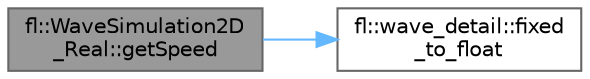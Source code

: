 digraph "fl::WaveSimulation2D_Real::getSpeed"
{
 // INTERACTIVE_SVG=YES
 // LATEX_PDF_SIZE
  bgcolor="transparent";
  edge [fontname=Helvetica,fontsize=10,labelfontname=Helvetica,labelfontsize=10];
  node [fontname=Helvetica,fontsize=10,shape=box,height=0.2,width=0.4];
  rankdir="LR";
  Node1 [id="Node000001",label="fl::WaveSimulation2D\l_Real::getSpeed",height=0.2,width=0.4,color="gray40", fillcolor="grey60", style="filled", fontcolor="black",tooltip=" "];
  Node1 -> Node2 [id="edge1_Node000001_Node000002",color="steelblue1",style="solid",tooltip=" "];
  Node2 [id="Node000002",label="fl::wave_detail::fixed\l_to_float",height=0.2,width=0.4,color="grey40", fillcolor="white", style="filled",URL="$d9/d75/namespacefl_1_1wave__detail_abffe814cee732194d9dc3e73b7952adf.html#abffe814cee732194d9dc3e73b7952adf",tooltip=" "];
}
